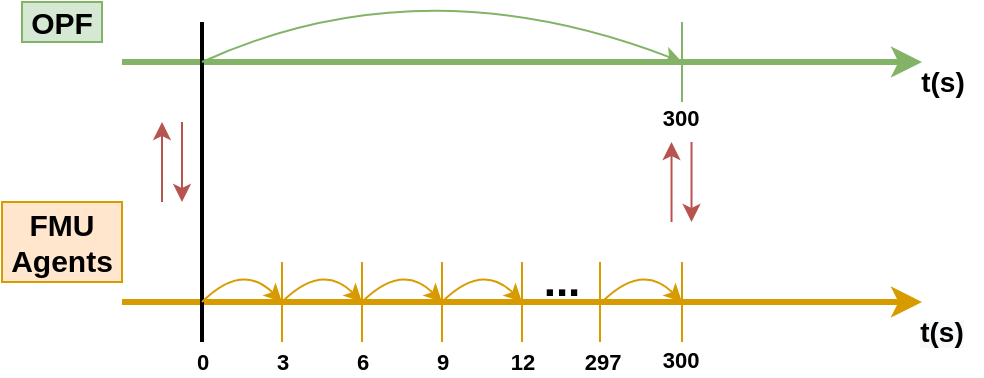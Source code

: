 <mxfile version="13.2.4" type="device"><diagram id="0eDAwZVbe3JOedTkeEZu" name="Page-1"><mxGraphModel dx="567" dy="279" grid="0" gridSize="10" guides="1" tooltips="1" connect="1" arrows="1" fold="1" page="1" pageScale="1" pageWidth="1169" pageHeight="827" math="0" shadow="0"><root><mxCell id="0"/><mxCell id="1" parent="0"/><mxCell id="HuAxWfaa9X9fUHGP_vWF-1" value="" style="endArrow=classic;html=1;strokeWidth=3;fillColor=#ffe6cc;strokeColor=#d79b00;" edge="1" parent="1"><mxGeometry width="50" height="50" relative="1" as="geometry"><mxPoint x="280" y="320" as="sourcePoint"/><mxPoint x="680" y="320" as="targetPoint"/></mxGeometry></mxCell><mxCell id="HuAxWfaa9X9fUHGP_vWF-2" value="" style="endArrow=classic;html=1;strokeWidth=3;fillColor=#d5e8d4;strokeColor=#82b366;" edge="1" parent="1"><mxGeometry width="50" height="50" relative="1" as="geometry"><mxPoint x="280" y="200" as="sourcePoint"/><mxPoint x="680" y="200" as="targetPoint"/></mxGeometry></mxCell><mxCell id="HuAxWfaa9X9fUHGP_vWF-4" value="" style="curved=1;endArrow=classic;html=1;strokeWidth=1;fillColor=#ffe6cc;strokeColor=#d79b00;" edge="1" parent="1"><mxGeometry width="50" height="50" relative="1" as="geometry"><mxPoint x="520" y="320" as="sourcePoint"/><mxPoint x="560" y="320" as="targetPoint"/><Array as="points"><mxPoint x="540" y="300"/></Array></mxGeometry></mxCell><mxCell id="HuAxWfaa9X9fUHGP_vWF-6" value="&lt;b&gt;&lt;font style=&quot;font-size: 15px&quot;&gt;FMU Agents&lt;/font&gt;&lt;/b&gt;" style="rounded=0;whiteSpace=wrap;html=1;fillColor=#ffe6cc;strokeColor=#d79b00;" vertex="1" parent="1"><mxGeometry x="220" y="270" width="60" height="40" as="geometry"/></mxCell><mxCell id="HuAxWfaa9X9fUHGP_vWF-8" value="&lt;b&gt;&lt;font style=&quot;font-size: 15px&quot;&gt;OPF&lt;/font&gt;&lt;/b&gt;" style="rounded=0;whiteSpace=wrap;html=1;fillColor=#d5e8d4;strokeColor=#82b366;" vertex="1" parent="1"><mxGeometry x="230" y="170" width="40" height="20" as="geometry"/></mxCell><mxCell id="HuAxWfaa9X9fUHGP_vWF-12" value="" style="endArrow=none;html=1;strokeWidth=2;" edge="1" parent="1"><mxGeometry width="50" height="50" relative="1" as="geometry"><mxPoint x="320" y="340" as="sourcePoint"/><mxPoint x="320" y="180" as="targetPoint"/></mxGeometry></mxCell><mxCell id="HuAxWfaa9X9fUHGP_vWF-13" value="&lt;b&gt;&lt;font style=&quot;font-size: 14px&quot;&gt;t(s)&lt;/font&gt;&lt;/b&gt;" style="text;html=1;align=center;verticalAlign=middle;resizable=0;points=[];autosize=1;" vertex="1" parent="1"><mxGeometry x="670" y="200" width="40" height="20" as="geometry"/></mxCell><mxCell id="HuAxWfaa9X9fUHGP_vWF-14" value="&lt;b style=&quot;color: rgb(0 , 0 , 0) ; font-family: &amp;#34;helvetica&amp;#34; ; font-style: normal ; letter-spacing: normal ; text-indent: 0px ; text-transform: none ; word-spacing: 0px ; background-color: rgb(248 , 249 , 250)&quot;&gt;&lt;font style=&quot;font-size: 14px&quot;&gt;t(s)&lt;/font&gt;&lt;/b&gt;" style="text;whiteSpace=wrap;html=1;align=center;" vertex="1" parent="1"><mxGeometry x="670" y="320" width="40" height="30" as="geometry"/></mxCell><mxCell id="HuAxWfaa9X9fUHGP_vWF-17" value="" style="curved=1;endArrow=classic;html=1;strokeWidth=1;fillColor=#ffe6cc;strokeColor=#d79b00;" edge="1" parent="1"><mxGeometry width="50" height="50" relative="1" as="geometry"><mxPoint x="360" y="320" as="sourcePoint"/><mxPoint x="400" y="320" as="targetPoint"/><Array as="points"><mxPoint x="380" y="300"/></Array></mxGeometry></mxCell><mxCell id="HuAxWfaa9X9fUHGP_vWF-18" value="" style="curved=1;endArrow=classic;html=1;strokeWidth=1;fillColor=#ffe6cc;strokeColor=#d79b00;" edge="1" parent="1"><mxGeometry width="50" height="50" relative="1" as="geometry"><mxPoint x="440" y="320" as="sourcePoint"/><mxPoint x="480" y="320" as="targetPoint"/><Array as="points"><mxPoint x="460" y="300"/></Array></mxGeometry></mxCell><mxCell id="HuAxWfaa9X9fUHGP_vWF-19" value="" style="curved=1;endArrow=classic;html=1;strokeWidth=1;fillColor=#ffe6cc;strokeColor=#d79b00;" edge="1" parent="1"><mxGeometry width="50" height="50" relative="1" as="geometry"><mxPoint x="400" y="320" as="sourcePoint"/><mxPoint x="440" y="320" as="targetPoint"/><Array as="points"><mxPoint x="420" y="300"/></Array></mxGeometry></mxCell><mxCell id="HuAxWfaa9X9fUHGP_vWF-20" value="" style="curved=1;endArrow=classic;html=1;strokeWidth=1;fillColor=#ffe6cc;strokeColor=#d79b00;" edge="1" parent="1"><mxGeometry width="50" height="50" relative="1" as="geometry"><mxPoint x="320" y="320" as="sourcePoint"/><mxPoint x="360" y="320" as="targetPoint"/><Array as="points"><mxPoint x="340" y="300"/></Array></mxGeometry></mxCell><mxCell id="HuAxWfaa9X9fUHGP_vWF-22" value="" style="curved=1;endArrow=classic;html=1;strokeWidth=1;fillColor=#d5e8d4;strokeColor=#82b366;" edge="1" parent="1"><mxGeometry width="50" height="50" relative="1" as="geometry"><mxPoint x="320" y="200" as="sourcePoint"/><mxPoint x="560" y="200" as="targetPoint"/><Array as="points"><mxPoint x="430" y="150"/></Array></mxGeometry></mxCell><mxCell id="HuAxWfaa9X9fUHGP_vWF-24" value="&lt;font style=&quot;font-size: 22px&quot;&gt;&lt;b&gt;...&lt;/b&gt;&lt;/font&gt;" style="text;html=1;strokeColor=none;fillColor=none;align=center;verticalAlign=middle;whiteSpace=wrap;rounded=0;" vertex="1" parent="1"><mxGeometry x="480" y="300" width="40" height="20" as="geometry"/></mxCell><mxCell id="HuAxWfaa9X9fUHGP_vWF-27" value="" style="endArrow=none;html=1;strokeWidth=1;fillColor=#ffe6cc;strokeColor=#d79b00;" edge="1" parent="1"><mxGeometry width="50" height="50" relative="1" as="geometry"><mxPoint x="360" y="340" as="sourcePoint"/><mxPoint x="360" y="300" as="targetPoint"/></mxGeometry></mxCell><mxCell id="HuAxWfaa9X9fUHGP_vWF-34" value="&lt;b&gt;3&lt;/b&gt;" style="edgeLabel;html=1;align=center;verticalAlign=middle;resizable=0;points=[];" vertex="1" connectable="0" parent="HuAxWfaa9X9fUHGP_vWF-27"><mxGeometry x="-1" y="-9" relative="1" as="geometry"><mxPoint x="-9" y="10" as="offset"/></mxGeometry></mxCell><mxCell id="HuAxWfaa9X9fUHGP_vWF-28" value="" style="endArrow=none;html=1;strokeWidth=1;fillColor=#ffe6cc;strokeColor=#d79b00;" edge="1" parent="1"><mxGeometry width="50" height="50" relative="1" as="geometry"><mxPoint x="440" y="340" as="sourcePoint"/><mxPoint x="440" y="300" as="targetPoint"/></mxGeometry></mxCell><mxCell id="HuAxWfaa9X9fUHGP_vWF-29" value="" style="endArrow=none;html=1;strokeWidth=1;fillColor=#ffe6cc;strokeColor=#d79b00;" edge="1" parent="1"><mxGeometry width="50" height="50" relative="1" as="geometry"><mxPoint x="400" y="340" as="sourcePoint"/><mxPoint x="400" y="300" as="targetPoint"/></mxGeometry></mxCell><mxCell id="HuAxWfaa9X9fUHGP_vWF-30" value="" style="endArrow=none;html=1;strokeWidth=1;fillColor=#ffe6cc;strokeColor=#d79b00;" edge="1" parent="1"><mxGeometry width="50" height="50" relative="1" as="geometry"><mxPoint x="519" y="340" as="sourcePoint"/><mxPoint x="519" y="300" as="targetPoint"/></mxGeometry></mxCell><mxCell id="HuAxWfaa9X9fUHGP_vWF-31" value="" style="endArrow=none;html=1;strokeWidth=1;fillColor=#ffe6cc;strokeColor=#d79b00;" edge="1" parent="1"><mxGeometry width="50" height="50" relative="1" as="geometry"><mxPoint x="480" y="340" as="sourcePoint"/><mxPoint x="480" y="300" as="targetPoint"/></mxGeometry></mxCell><mxCell id="HuAxWfaa9X9fUHGP_vWF-32" value="" style="endArrow=none;html=1;strokeWidth=1;fillColor=#ffe6cc;strokeColor=#d79b00;" edge="1" parent="1"><mxGeometry width="50" height="50" relative="1" as="geometry"><mxPoint x="560" y="340" as="sourcePoint"/><mxPoint x="560" y="300" as="targetPoint"/></mxGeometry></mxCell><mxCell id="HuAxWfaa9X9fUHGP_vWF-33" value="" style="endArrow=none;html=1;strokeWidth=1;fillColor=#d5e8d4;strokeColor=#82b366;" edge="1" parent="1"><mxGeometry width="50" height="50" relative="1" as="geometry"><mxPoint x="560" y="220" as="sourcePoint"/><mxPoint x="560" y="180" as="targetPoint"/></mxGeometry></mxCell><mxCell id="HuAxWfaa9X9fUHGP_vWF-35" value="&lt;b&gt;300&lt;/b&gt;" style="edgeLabel;html=1;align=center;verticalAlign=middle;resizable=0;points=[];" vertex="1" connectable="0" parent="HuAxWfaa9X9fUHGP_vWF-33"><mxGeometry x="-1" y="8" relative="1" as="geometry"><mxPoint x="7" y="8" as="offset"/></mxGeometry></mxCell><mxCell id="HuAxWfaa9X9fUHGP_vWF-38" value="&lt;b&gt;0&lt;/b&gt;" style="edgeLabel;html=1;align=center;verticalAlign=middle;resizable=0;points=[];" vertex="1" connectable="0" parent="1"><mxGeometry x="320" y="350" as="geometry"><mxPoint as="offset"/></mxGeometry></mxCell><mxCell id="HuAxWfaa9X9fUHGP_vWF-39" value="&lt;b&gt;6&lt;/b&gt;" style="edgeLabel;html=1;align=center;verticalAlign=middle;resizable=0;points=[];" vertex="1" connectable="0" parent="1"><mxGeometry x="400" y="350" as="geometry"/></mxCell><mxCell id="HuAxWfaa9X9fUHGP_vWF-40" value="&lt;b&gt;9&lt;/b&gt;" style="edgeLabel;html=1;align=center;verticalAlign=middle;resizable=0;points=[];" vertex="1" connectable="0" parent="1"><mxGeometry x="440" y="350" as="geometry"/></mxCell><mxCell id="HuAxWfaa9X9fUHGP_vWF-41" value="&lt;b&gt;12&lt;/b&gt;" style="edgeLabel;html=1;align=center;verticalAlign=middle;resizable=0;points=[];" vertex="1" connectable="0" parent="1"><mxGeometry x="480" y="350" as="geometry"/></mxCell><mxCell id="HuAxWfaa9X9fUHGP_vWF-42" value="&lt;b&gt;297&lt;/b&gt;" style="edgeLabel;html=1;align=center;verticalAlign=middle;resizable=0;points=[];" vertex="1" connectable="0" parent="1"><mxGeometry x="520" y="350" as="geometry"/></mxCell><mxCell id="HuAxWfaa9X9fUHGP_vWF-43" value="&lt;b&gt;300&lt;/b&gt;" style="edgeLabel;html=1;align=center;verticalAlign=middle;resizable=0;points=[];" vertex="1" connectable="0" parent="1"><mxGeometry x="560" y="350" as="geometry"><mxPoint x="-1" y="-1" as="offset"/></mxGeometry></mxCell><mxCell id="HuAxWfaa9X9fUHGP_vWF-45" value="" style="endArrow=classic;html=1;strokeWidth=1;fillColor=#f8cecc;strokeColor=#b85450;" edge="1" parent="1"><mxGeometry width="50" height="50" relative="1" as="geometry"><mxPoint x="300" y="270" as="sourcePoint"/><mxPoint x="300" y="230" as="targetPoint"/></mxGeometry></mxCell><mxCell id="HuAxWfaa9X9fUHGP_vWF-46" value="" style="endArrow=classic;html=1;strokeWidth=1;fillColor=#f8cecc;strokeColor=#b85450;" edge="1" parent="1"><mxGeometry width="50" height="50" relative="1" as="geometry"><mxPoint x="310" y="230" as="sourcePoint"/><mxPoint x="310" y="270" as="targetPoint"/><Array as="points"><mxPoint x="310" y="250"/></Array></mxGeometry></mxCell><mxCell id="HuAxWfaa9X9fUHGP_vWF-47" value="" style="endArrow=classic;html=1;strokeWidth=1;fillColor=#f8cecc;strokeColor=#b85450;" edge="1" parent="1"><mxGeometry width="50" height="50" relative="1" as="geometry"><mxPoint x="554.76" y="280.0" as="sourcePoint"/><mxPoint x="554.76" y="240" as="targetPoint"/></mxGeometry></mxCell><mxCell id="HuAxWfaa9X9fUHGP_vWF-48" value="" style="endArrow=classic;html=1;strokeWidth=1;fillColor=#f8cecc;strokeColor=#b85450;" edge="1" parent="1"><mxGeometry width="50" height="50" relative="1" as="geometry"><mxPoint x="564.76" y="240" as="sourcePoint"/><mxPoint x="564.76" y="280.0" as="targetPoint"/><Array as="points"><mxPoint x="564.76" y="260"/></Array></mxGeometry></mxCell></root></mxGraphModel></diagram></mxfile>